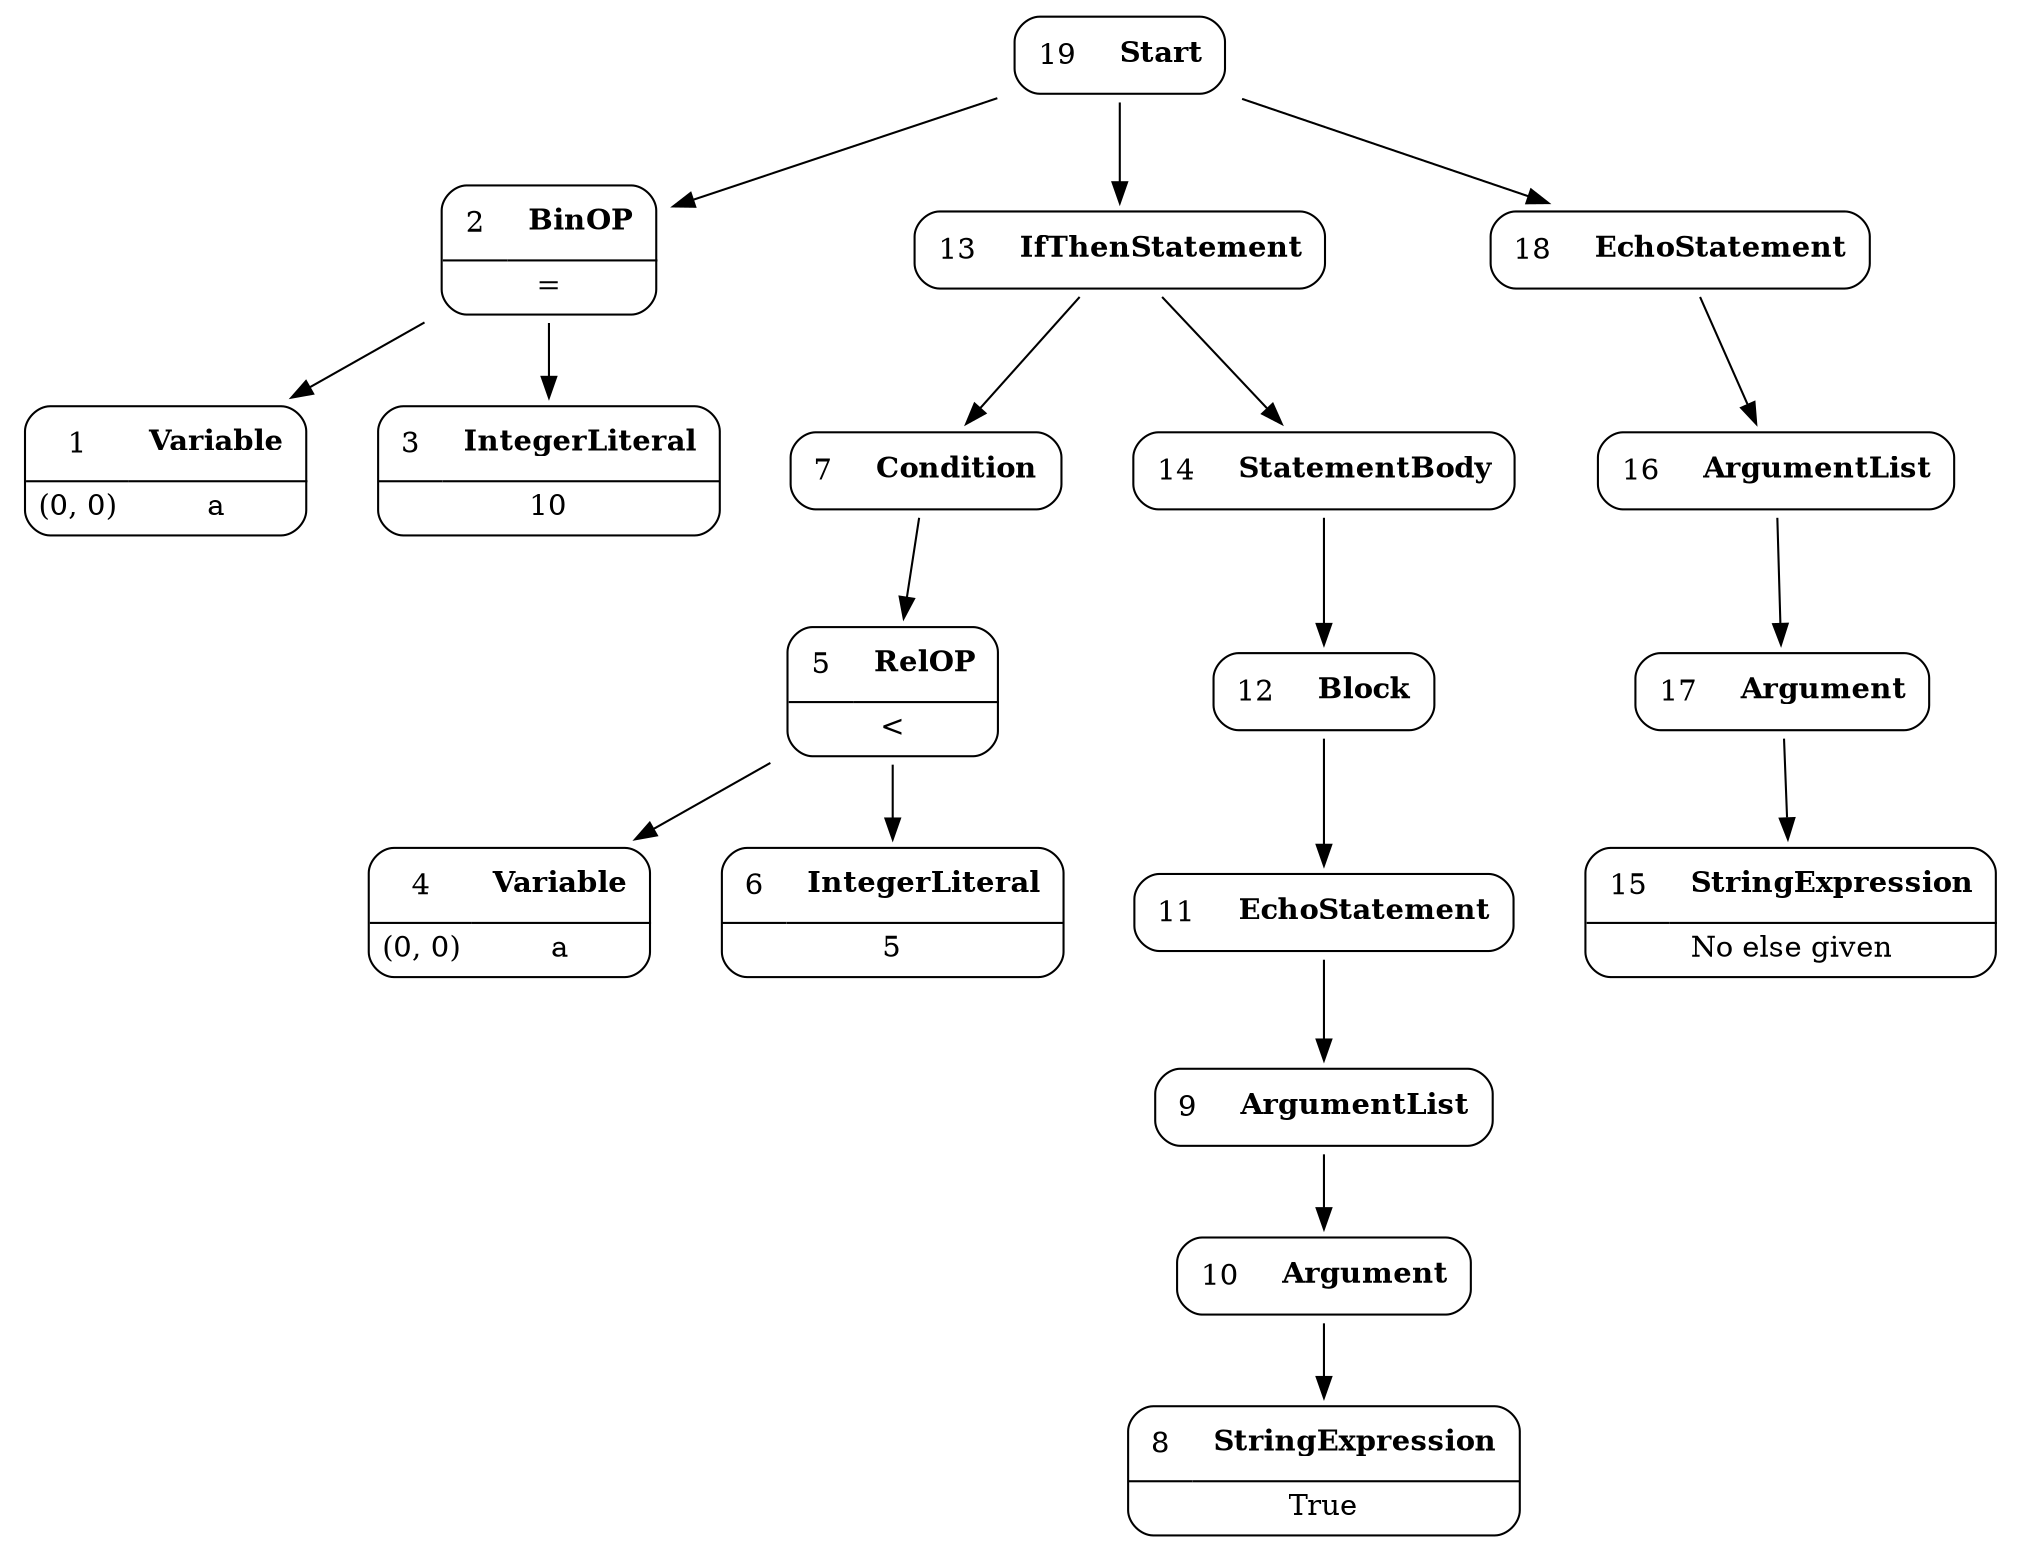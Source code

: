digraph ast {
node [shape=none];
1 [label=<<TABLE border='1' cellspacing='0' cellpadding='10' style='rounded' ><TR><TD border='0'>1</TD><TD border='0'><B>Variable</B></TD></TR><HR/><TR><TD border='0' cellpadding='5'>(0, 0)</TD><TD border='0' cellpadding='5'>a</TD></TR></TABLE>>];
2 [label=<<TABLE border='1' cellspacing='0' cellpadding='10' style='rounded' ><TR><TD border='0'>2</TD><TD border='0'><B>BinOP</B></TD></TR><HR/><TR><TD border='0' cellpadding='5' colspan='2'>=</TD></TR></TABLE>>];
2 -> 1 [weight=10];
2 -> 3 [weight=10];
3 [label=<<TABLE border='1' cellspacing='0' cellpadding='10' style='rounded' ><TR><TD border='0'>3</TD><TD border='0'><B>IntegerLiteral</B></TD></TR><HR/><TR><TD border='0' cellpadding='5' colspan='2'>10</TD></TR></TABLE>>];
4 [label=<<TABLE border='1' cellspacing='0' cellpadding='10' style='rounded' ><TR><TD border='0'>4</TD><TD border='0'><B>Variable</B></TD></TR><HR/><TR><TD border='0' cellpadding='5'>(0, 0)</TD><TD border='0' cellpadding='5'>a</TD></TR></TABLE>>];
5 [label=<<TABLE border='1' cellspacing='0' cellpadding='10' style='rounded' ><TR><TD border='0'>5</TD><TD border='0'><B>RelOP</B></TD></TR><HR/><TR><TD border='0' cellpadding='5' colspan='2'>&lt;</TD></TR></TABLE>>];
5 -> 4 [weight=10];
5 -> 6 [weight=10];
6 [label=<<TABLE border='1' cellspacing='0' cellpadding='10' style='rounded' ><TR><TD border='0'>6</TD><TD border='0'><B>IntegerLiteral</B></TD></TR><HR/><TR><TD border='0' cellpadding='5' colspan='2'>5</TD></TR></TABLE>>];
7 [label=<<TABLE border='1' cellspacing='0' cellpadding='10' style='rounded' ><TR><TD border='0'>7</TD><TD border='0'><B>Condition</B></TD></TR></TABLE>>];
7 -> 5 [weight=10];
8 [label=<<TABLE border='1' cellspacing='0' cellpadding='10' style='rounded' ><TR><TD border='0'>8</TD><TD border='0'><B>StringExpression</B></TD></TR><HR/><TR><TD border='0' cellpadding='5' colspan='2'>True</TD></TR></TABLE>>];
9 [label=<<TABLE border='1' cellspacing='0' cellpadding='10' style='rounded' ><TR><TD border='0'>9</TD><TD border='0'><B>ArgumentList</B></TD></TR></TABLE>>];
9 -> 10 [weight=10];
10 [label=<<TABLE border='1' cellspacing='0' cellpadding='10' style='rounded' ><TR><TD border='0'>10</TD><TD border='0'><B>Argument</B></TD></TR></TABLE>>];
10 -> 8 [weight=10];
11 [label=<<TABLE border='1' cellspacing='0' cellpadding='10' style='rounded' ><TR><TD border='0'>11</TD><TD border='0'><B>EchoStatement</B></TD></TR></TABLE>>];
11 -> 9 [weight=10];
12 [label=<<TABLE border='1' cellspacing='0' cellpadding='10' style='rounded' ><TR><TD border='0'>12</TD><TD border='0'><B>Block</B></TD></TR></TABLE>>];
12 -> 11 [weight=10];
13 [label=<<TABLE border='1' cellspacing='0' cellpadding='10' style='rounded' ><TR><TD border='0'>13</TD><TD border='0'><B>IfThenStatement</B></TD></TR></TABLE>>];
13 -> 7 [weight=10];
13 -> 14 [weight=10];
14 [label=<<TABLE border='1' cellspacing='0' cellpadding='10' style='rounded' ><TR><TD border='0'>14</TD><TD border='0'><B>StatementBody</B></TD></TR></TABLE>>];
14 -> 12 [weight=10];
15 [label=<<TABLE border='1' cellspacing='0' cellpadding='10' style='rounded' ><TR><TD border='0'>15</TD><TD border='0'><B>StringExpression</B></TD></TR><HR/><TR><TD border='0' cellpadding='5' colspan='2'>No else given</TD></TR></TABLE>>];
16 [label=<<TABLE border='1' cellspacing='0' cellpadding='10' style='rounded' ><TR><TD border='0'>16</TD><TD border='0'><B>ArgumentList</B></TD></TR></TABLE>>];
16 -> 17 [weight=10];
17 [label=<<TABLE border='1' cellspacing='0' cellpadding='10' style='rounded' ><TR><TD border='0'>17</TD><TD border='0'><B>Argument</B></TD></TR></TABLE>>];
17 -> 15 [weight=10];
18 [label=<<TABLE border='1' cellspacing='0' cellpadding='10' style='rounded' ><TR><TD border='0'>18</TD><TD border='0'><B>EchoStatement</B></TD></TR></TABLE>>];
18 -> 16 [weight=10];
19 [label=<<TABLE border='1' cellspacing='0' cellpadding='10' style='rounded' ><TR><TD border='0'>19</TD><TD border='0'><B>Start</B></TD></TR></TABLE>>];
19 -> 2 [weight=10];
19 -> 13 [weight=10];
19 -> 18 [weight=10];
}
